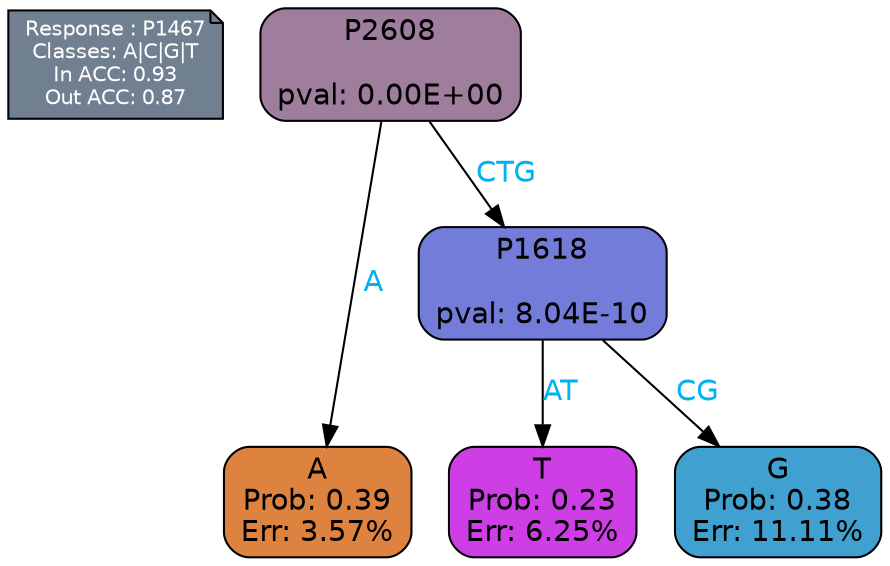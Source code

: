 digraph Tree {
node [shape=box, style="filled, rounded", color="black", fontname=helvetica] ;
graph [ranksep=equally, splines=polylines, bgcolor=transparent, dpi=600] ;
edge [fontname=helvetica] ;
LEGEND [label="Response : P1467
Classes: A|C|G|T
In ACC: 0.93
Out ACC: 0.87
",shape=note,align=left,style=filled,fillcolor="slategray",fontcolor="white",fontsize=10];1 [label="P2608

pval: 0.00E+00", fillcolor="#9e7e9c"] ;
2 [label="A
Prob: 0.39
Err: 3.57%", fillcolor="#de823f"] ;
3 [label="P1618

pval: 8.04E-10", fillcolor="#747cd9"] ;
4 [label="T
Prob: 0.23
Err: 6.25%", fillcolor="#cd3fe5"] ;
5 [label="G
Prob: 0.38
Err: 11.11%", fillcolor="#40a1d1"] ;
1 -> 2 [label="A",fontcolor=deepskyblue2] ;
1 -> 3 [label="CTG",fontcolor=deepskyblue2] ;
3 -> 4 [label="AT",fontcolor=deepskyblue2] ;
3 -> 5 [label="CG",fontcolor=deepskyblue2] ;
{rank = same; 2;4;5;}{rank = same; LEGEND;1;}}